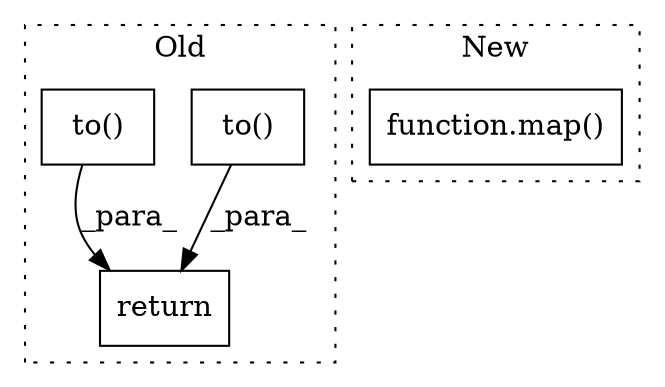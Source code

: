digraph G {
subgraph cluster0 {
1 [label="to()" a="75" s="4496,4572" l="65,1" shape="box"];
3 [label="return" a="93" s="4488" l="7" shape="box"];
4 [label="to()" a="75" s="4755,4792" l="26,1" shape="box"];
label = "Old";
style="dotted";
}
subgraph cluster1 {
2 [label="function.map()" a="75" s="6425,6448" l="4,1" shape="box"];
label = "New";
style="dotted";
}
1 -> 3 [label="_para_"];
4 -> 3 [label="_para_"];
}